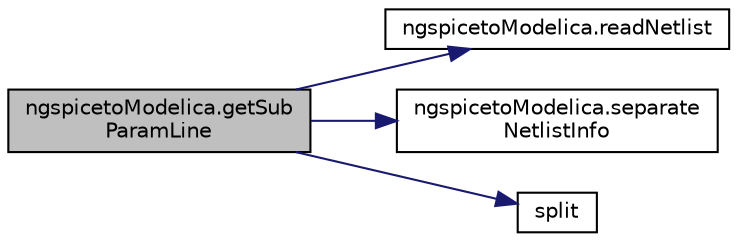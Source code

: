 digraph "ngspicetoModelica.getSubParamLine"
{
  edge [fontname="Helvetica",fontsize="10",labelfontname="Helvetica",labelfontsize="10"];
  node [fontname="Helvetica",fontsize="10",shape=record];
  rankdir="LR";
  Node23 [label="ngspicetoModelica.getSub\lParamLine",height=0.2,width=0.4,color="black", fillcolor="grey75", style="filled", fontcolor="black"];
  Node23 -> Node24 [color="midnightblue",fontsize="10",style="solid",fontname="Helvetica"];
  Node24 [label="ngspicetoModelica.readNetlist",height=0.2,width=0.4,color="black", fillcolor="white", style="filled",URL="$d2/d80/namespacengspiceto_modelica.html#aad7052558ec5dd54a2c8c528273073f8"];
  Node23 -> Node25 [color="midnightblue",fontsize="10",style="solid",fontname="Helvetica"];
  Node25 [label="ngspicetoModelica.separate\lNetlistInfo",height=0.2,width=0.4,color="black", fillcolor="white", style="filled",URL="$d2/d80/namespacengspiceto_modelica.html#a8f9ef601c49a08a89bdf2b5fdd152f4d"];
  Node23 -> Node26 [color="midnightblue",fontsize="10",style="solid",fontname="Helvetica"];
  Node26 [label="split",height=0.2,width=0.4,color="black", fillcolor="white", style="filled",URL="$dc/da3/protos_8h.html#ae5890e79cf013238983034a4d0da1e17"];
}
